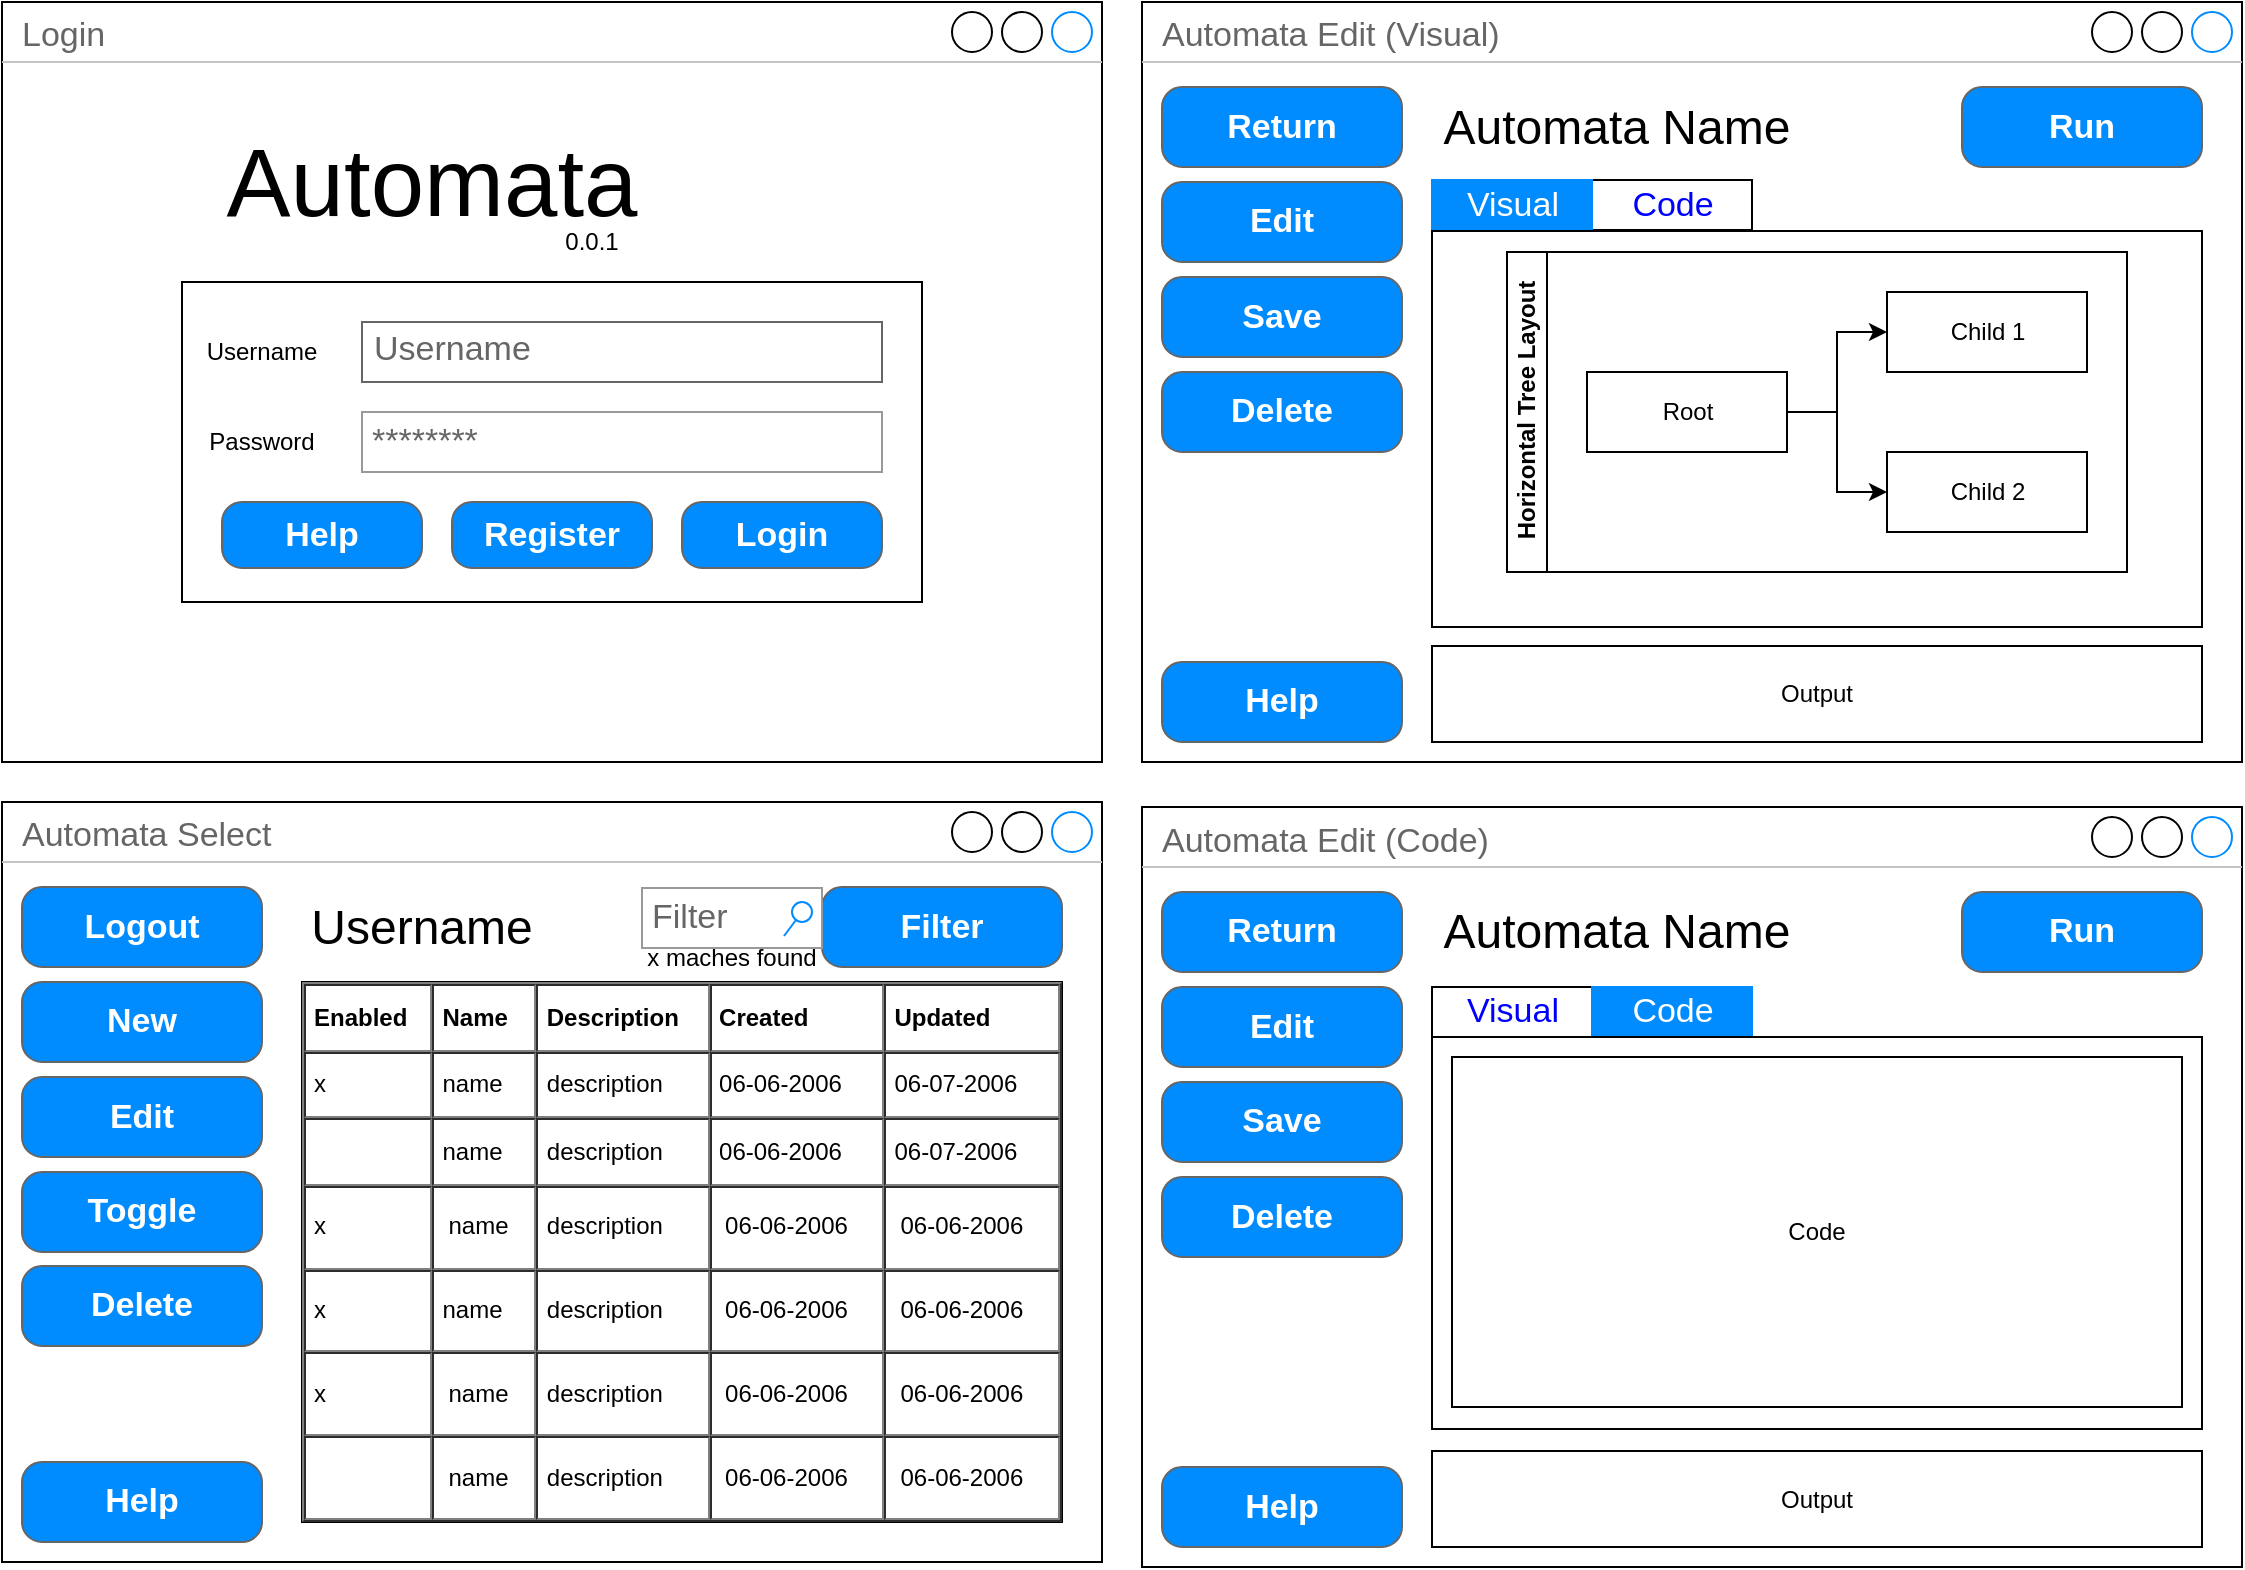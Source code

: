 <mxfile version="10.7.5" type="device"><diagram id="bvlkp5UhNsCH2PyI39Mq" name="Page-1"><mxGraphModel dx="1383" dy="824" grid="1" gridSize="10" guides="1" tooltips="1" connect="1" arrows="1" fold="1" page="1" pageScale="1" pageWidth="850" pageHeight="1100" math="0" shadow="0"><root><mxCell id="0"/><mxCell id="1" parent="0"/><mxCell id="ST9jWioXRv3fNXu4Ta6h-1" value="Login&lt;br&gt;" style="strokeWidth=1;shadow=0;dashed=0;align=center;html=1;shape=mxgraph.mockup.containers.window;align=left;verticalAlign=top;spacingLeft=8;strokeColor2=#008cff;strokeColor3=#c4c4c4;fontColor=#666666;fillColor=#ffffff;mainText=;fontSize=17;labelBackgroundColor=none;" vertex="1" parent="1"><mxGeometry x="10" y="10" width="550" height="380" as="geometry"/></mxCell><mxCell id="ST9jWioXRv3fNXu4Ta6h-4" value="" style="rounded=0;whiteSpace=wrap;html=1;" vertex="1" parent="1"><mxGeometry x="100" y="150" width="370" height="160" as="geometry"/></mxCell><mxCell id="ST9jWioXRv3fNXu4Ta6h-3" value="Username" style="strokeWidth=1;shadow=0;dashed=0;align=center;html=1;shape=mxgraph.mockup.text.textBox;fillColor=#ffffff;fontColor=#666666;align=left;fontSize=17;spacingLeft=4;spacingTop=-3;strokeColor=#666666;mainText=" vertex="1" parent="1"><mxGeometry x="190" y="170" width="260" height="30" as="geometry"/></mxCell><mxCell id="ST9jWioXRv3fNXu4Ta6h-5" value="Login" style="strokeWidth=1;shadow=0;dashed=0;align=center;html=1;shape=mxgraph.mockup.buttons.button;strokeColor=#666666;fontColor=#ffffff;mainText=;buttonStyle=round;fontSize=17;fontStyle=1;fillColor=#008cff;whiteSpace=wrap;" vertex="1" parent="1"><mxGeometry x="350" y="260" width="100" height="33" as="geometry"/></mxCell><mxCell id="ST9jWioXRv3fNXu4Ta6h-6" value="Register" style="strokeWidth=1;shadow=0;dashed=0;align=center;html=1;shape=mxgraph.mockup.buttons.button;strokeColor=#666666;fontColor=#ffffff;mainText=;buttonStyle=round;fontSize=17;fontStyle=1;fillColor=#008cff;whiteSpace=wrap;" vertex="1" parent="1"><mxGeometry x="235" y="260" width="100" height="33" as="geometry"/></mxCell><mxCell id="ST9jWioXRv3fNXu4Ta6h-7" value="Help" style="strokeWidth=1;shadow=0;dashed=0;align=center;html=1;shape=mxgraph.mockup.buttons.button;strokeColor=#666666;fontColor=#ffffff;mainText=;buttonStyle=round;fontSize=17;fontStyle=1;fillColor=#008cff;whiteSpace=wrap;" vertex="1" parent="1"><mxGeometry x="120" y="260" width="100" height="33" as="geometry"/></mxCell><mxCell id="ST9jWioXRv3fNXu4Ta6h-8" value="0.0.1" style="text;html=1;strokeColor=none;fillColor=none;align=center;verticalAlign=middle;whiteSpace=wrap;rounded=0;" vertex="1" parent="1"><mxGeometry x="285" y="120" width="40" height="20" as="geometry"/></mxCell><mxCell id="ST9jWioXRv3fNXu4Ta6h-10" value="Password" style="text;html=1;strokeColor=none;fillColor=none;align=center;verticalAlign=middle;whiteSpace=wrap;rounded=0;" vertex="1" parent="1"><mxGeometry x="120" y="220" width="40" height="20" as="geometry"/></mxCell><mxCell id="ST9jWioXRv3fNXu4Ta6h-11" value="********" style="strokeWidth=1;shadow=0;dashed=0;align=center;html=1;shape=mxgraph.mockup.forms.pwField;strokeColor=#999999;mainText=;align=left;fillColor=#ffffff;fontColor=#666666;fontSize=17;spacingLeft=3;" vertex="1" parent="1"><mxGeometry x="190" y="215" width="260" height="30" as="geometry"/></mxCell><mxCell id="ST9jWioXRv3fNXu4Ta6h-14" value="Automata" style="text;html=1;strokeColor=none;fillColor=none;align=center;verticalAlign=middle;whiteSpace=wrap;rounded=0;fontSize=48;" vertex="1" parent="1"><mxGeometry x="100" y="70" width="250" height="60" as="geometry"/></mxCell><mxCell id="ST9jWioXRv3fNXu4Ta6h-16" value="Username" style="text;html=1;strokeColor=none;fillColor=none;align=center;verticalAlign=middle;whiteSpace=wrap;rounded=0;" vertex="1" parent="1"><mxGeometry x="120" y="175" width="40" height="20" as="geometry"/></mxCell><mxCell id="ST9jWioXRv3fNXu4Ta6h-18" value="Automata Select&lt;br&gt;" style="strokeWidth=1;shadow=0;dashed=0;align=center;html=1;shape=mxgraph.mockup.containers.window;align=left;verticalAlign=top;spacingLeft=8;strokeColor2=#008cff;strokeColor3=#c4c4c4;fontColor=#666666;fillColor=#ffffff;mainText=;fontSize=17;labelBackgroundColor=none;" vertex="1" parent="1"><mxGeometry x="10" y="410" width="550" height="380" as="geometry"/></mxCell><mxCell id="ST9jWioXRv3fNXu4Ta6h-24" value="Filter&lt;br&gt;" style="strokeWidth=1;shadow=0;dashed=0;align=center;html=1;shape=mxgraph.mockup.buttons.button;strokeColor=#666666;fontColor=#ffffff;mainText=;buttonStyle=round;fontSize=17;fontStyle=1;fillColor=#008cff;whiteSpace=wrap;" vertex="1" parent="1"><mxGeometry x="420" y="452.5" width="120" height="40" as="geometry"/></mxCell><mxCell id="ST9jWioXRv3fNXu4Ta6h-25" value="Help&lt;br&gt;" style="strokeWidth=1;shadow=0;dashed=0;align=center;html=1;shape=mxgraph.mockup.buttons.button;strokeColor=#666666;fontColor=#ffffff;mainText=;buttonStyle=round;fontSize=17;fontStyle=1;fillColor=#008cff;whiteSpace=wrap;" vertex="1" parent="1"><mxGeometry x="20" y="740" width="120" height="40" as="geometry"/></mxCell><object label="&lt;table cellpadding=&quot;4&quot; cellspacing=&quot;0&quot; border=&quot;1&quot; style=&quot;font-size: 1em ; width: 100% ; height: 100%&quot;&gt;&lt;tbody&gt;&lt;tr&gt;&lt;th&gt;Enabled&lt;/th&gt;&lt;th&gt;Name&lt;/th&gt;&lt;td&gt;&lt;b&gt;Description&lt;/b&gt;&lt;/td&gt;&lt;td&gt;&lt;b&gt;Created&lt;/b&gt;&lt;/td&gt;&lt;td&gt;&lt;b&gt;Updated&lt;/b&gt;&lt;/td&gt;&lt;/tr&gt;&lt;tr&gt;&lt;td&gt;x&lt;/td&gt;&lt;td&gt;name&lt;/td&gt;&lt;td&gt;description&lt;/td&gt;&lt;td&gt;06-06-2006&lt;/td&gt;&lt;td&gt;06-07-2006&lt;/td&gt;&lt;/tr&gt;&lt;tr&gt;&lt;td&gt;&lt;br&gt;&lt;/td&gt;&lt;td&gt;name&lt;/td&gt;&lt;td&gt;description&lt;/td&gt;&lt;td&gt;06-06-2006&lt;/td&gt;&lt;td&gt;06-07-2006&lt;/td&gt;&lt;/tr&gt;&lt;tr&gt;&lt;td&gt;x&lt;/td&gt;&lt;td&gt;&lt;table&gt;&lt;tbody&gt;&lt;tr&gt;&lt;td&gt;name&lt;/td&gt;&lt;/tr&gt;&lt;/tbody&gt;&lt;/table&gt;&lt;/td&gt;&lt;td&gt;description&lt;/td&gt;&lt;td&gt;&lt;table&gt;&lt;tbody&gt;&lt;tr&gt;&lt;td&gt;06-06-2006&lt;br&gt;&lt;/td&gt;&lt;/tr&gt;&lt;/tbody&gt;&lt;/table&gt;&lt;/td&gt;&lt;td&gt;&lt;table&gt;&lt;tbody&gt;&lt;tr&gt;&lt;td&gt;06-06-2006&lt;br&gt;&lt;/td&gt;&lt;/tr&gt;&lt;/tbody&gt;&lt;/table&gt;&lt;/td&gt;&lt;/tr&gt;&lt;tr&gt;&lt;td&gt;x&lt;/td&gt;&lt;td&gt;name&lt;/td&gt;&lt;td&gt;description&lt;/td&gt;&lt;td&gt;&lt;table&gt;&lt;tbody&gt;&lt;tr&gt;&lt;td&gt;06-06-2006&lt;br&gt;&lt;/td&gt;&lt;/tr&gt;&lt;/tbody&gt;&lt;/table&gt;&lt;/td&gt;&lt;td&gt;&lt;table&gt;&lt;tbody&gt;&lt;tr&gt;&lt;td&gt;06-06-2006&lt;br&gt;&lt;/td&gt;&lt;/tr&gt;&lt;/tbody&gt;&lt;/table&gt;&lt;/td&gt;&lt;/tr&gt;&lt;tr&gt;&lt;td&gt;x&lt;/td&gt;&lt;td&gt;&lt;table&gt;&lt;tbody&gt;&lt;tr&gt;&lt;td&gt;name&lt;/td&gt;&lt;/tr&gt;&lt;/tbody&gt;&lt;/table&gt;&lt;/td&gt;&lt;td&gt;description&lt;br&gt;&lt;/td&gt;&lt;td&gt;&lt;table&gt;&lt;tbody&gt;&lt;tr&gt;&lt;td&gt;06-06-2006&lt;br&gt;&lt;/td&gt;&lt;/tr&gt;&lt;/tbody&gt;&lt;/table&gt;&lt;/td&gt;&lt;td&gt;&lt;table&gt;&lt;tbody&gt;&lt;tr&gt;&lt;td&gt;06-06-2006&lt;br&gt;&lt;/td&gt;&lt;/tr&gt;&lt;/tbody&gt;&lt;/table&gt;&lt;/td&gt;&lt;/tr&gt;&lt;tr&gt;&lt;td&gt;&lt;br&gt;&lt;/td&gt;&lt;td&gt;&lt;table&gt;&lt;tbody&gt;&lt;tr&gt;&lt;td&gt;name&lt;/td&gt;&lt;/tr&gt;&lt;/tbody&gt;&lt;/table&gt;&lt;/td&gt;&lt;td&gt;description&lt;br&gt;&lt;/td&gt;&lt;td&gt;&lt;table&gt;&lt;tbody&gt;&lt;tr&gt;&lt;td&gt;06-06-2006&lt;br&gt;&lt;/td&gt;&lt;/tr&gt;&lt;/tbody&gt;&lt;/table&gt;&lt;/td&gt;&lt;td&gt;&lt;table&gt;&lt;tbody&gt;&lt;tr&gt;&lt;td&gt;06-06-2006&lt;br&gt;&lt;/td&gt;&lt;/tr&gt;&lt;/tbody&gt;&lt;/table&gt;&lt;/td&gt;&lt;/tr&gt;&lt;/tbody&gt;&lt;/table&gt; " Enabled="" id="ST9jWioXRv3fNXu4Ta6h-26"><mxCell style="verticalAlign=top;align=left;overflow=fill;fillColor=#ffffff;fontSize=12;fontFamily=Helvetica;html=1;shadow=0;labelBackgroundColor=none;" vertex="1" parent="1"><mxGeometry x="160" y="500" width="380" height="270" as="geometry"/></mxCell></object><mxCell id="ST9jWioXRv3fNXu4Ta6h-71" value="New&lt;br&gt;" style="strokeWidth=1;shadow=0;dashed=0;align=center;html=1;shape=mxgraph.mockup.buttons.button;strokeColor=#666666;fontColor=#ffffff;mainText=;buttonStyle=round;fontSize=17;fontStyle=1;fillColor=#008cff;whiteSpace=wrap;" vertex="1" parent="1"><mxGeometry x="20" y="500" width="120" height="40" as="geometry"/></mxCell><mxCell id="ST9jWioXRv3fNXu4Ta6h-72" value="Edit&lt;br&gt;" style="strokeWidth=1;shadow=0;dashed=0;align=center;html=1;shape=mxgraph.mockup.buttons.button;strokeColor=#666666;fontColor=#ffffff;mainText=;buttonStyle=round;fontSize=17;fontStyle=1;fillColor=#008cff;whiteSpace=wrap;" vertex="1" parent="1"><mxGeometry x="20" y="547.5" width="120" height="40" as="geometry"/></mxCell><mxCell id="ST9jWioXRv3fNXu4Ta6h-74" value="Toggle&lt;br&gt;" style="strokeWidth=1;shadow=0;dashed=0;align=center;html=1;shape=mxgraph.mockup.buttons.button;strokeColor=#666666;fontColor=#ffffff;mainText=;buttonStyle=round;fontSize=17;fontStyle=1;fillColor=#008cff;whiteSpace=wrap;" vertex="1" parent="1"><mxGeometry x="20" y="595" width="120" height="40" as="geometry"/></mxCell><mxCell id="ST9jWioXRv3fNXu4Ta6h-75" value="Delete&lt;br&gt;" style="strokeWidth=1;shadow=0;dashed=0;align=center;html=1;shape=mxgraph.mockup.buttons.button;strokeColor=#666666;fontColor=#ffffff;mainText=;buttonStyle=round;fontSize=17;fontStyle=1;fillColor=#008cff;whiteSpace=wrap;" vertex="1" parent="1"><mxGeometry x="20" y="642" width="120" height="40" as="geometry"/></mxCell><mxCell id="ST9jWioXRv3fNXu4Ta6h-76" value="Automata Edit (Visual)&lt;br&gt;" style="strokeWidth=1;shadow=0;dashed=0;align=center;html=1;shape=mxgraph.mockup.containers.window;align=left;verticalAlign=top;spacingLeft=8;strokeColor2=#008cff;strokeColor3=#c4c4c4;fontColor=#666666;fillColor=#ffffff;mainText=;fontSize=17;labelBackgroundColor=none;" vertex="1" parent="1"><mxGeometry x="580" y="10" width="550" height="380" as="geometry"/></mxCell><mxCell id="ST9jWioXRv3fNXu4Ta6h-77" value="Run&lt;br&gt;" style="strokeWidth=1;shadow=0;dashed=0;align=center;html=1;shape=mxgraph.mockup.buttons.button;strokeColor=#666666;fontColor=#ffffff;mainText=;buttonStyle=round;fontSize=17;fontStyle=1;fillColor=#008cff;whiteSpace=wrap;" vertex="1" parent="1"><mxGeometry x="990" y="52.5" width="120" height="40" as="geometry"/></mxCell><mxCell id="ST9jWioXRv3fNXu4Ta6h-78" value="Help&lt;br&gt;" style="strokeWidth=1;shadow=0;dashed=0;align=center;html=1;shape=mxgraph.mockup.buttons.button;strokeColor=#666666;fontColor=#ffffff;mainText=;buttonStyle=round;fontSize=17;fontStyle=1;fillColor=#008cff;whiteSpace=wrap;" vertex="1" parent="1"><mxGeometry x="590" y="340" width="120" height="40" as="geometry"/></mxCell><mxCell id="ST9jWioXRv3fNXu4Ta6h-85" value="Edit&lt;br&gt;" style="strokeWidth=1;shadow=0;dashed=0;align=center;html=1;shape=mxgraph.mockup.buttons.button;strokeColor=#666666;fontColor=#ffffff;mainText=;buttonStyle=round;fontSize=17;fontStyle=1;fillColor=#008cff;whiteSpace=wrap;" vertex="1" parent="1"><mxGeometry x="590" y="100" width="120" height="40" as="geometry"/></mxCell><mxCell id="ST9jWioXRv3fNXu4Ta6h-86" value="Save&lt;br&gt;" style="strokeWidth=1;shadow=0;dashed=0;align=center;html=1;shape=mxgraph.mockup.buttons.button;strokeColor=#666666;fontColor=#ffffff;mainText=;buttonStyle=round;fontSize=17;fontStyle=1;fillColor=#008cff;whiteSpace=wrap;" vertex="1" parent="1"><mxGeometry x="590" y="147.5" width="120" height="40" as="geometry"/></mxCell><mxCell id="ST9jWioXRv3fNXu4Ta6h-88" value="Delete&lt;br&gt;" style="strokeWidth=1;shadow=0;dashed=0;align=center;html=1;shape=mxgraph.mockup.buttons.button;strokeColor=#666666;fontColor=#ffffff;mainText=;buttonStyle=round;fontSize=17;fontStyle=1;fillColor=#008cff;whiteSpace=wrap;" vertex="1" parent="1"><mxGeometry x="590" y="195" width="120" height="40" as="geometry"/></mxCell><mxCell id="ST9jWioXRv3fNXu4Ta6h-89" value="Return&lt;br&gt;" style="strokeWidth=1;shadow=0;dashed=0;align=center;html=1;shape=mxgraph.mockup.buttons.button;strokeColor=#666666;fontColor=#ffffff;mainText=;buttonStyle=round;fontSize=17;fontStyle=1;fillColor=#008cff;whiteSpace=wrap;" vertex="1" parent="1"><mxGeometry x="590" y="52.5" width="120" height="40" as="geometry"/></mxCell><mxCell id="ST9jWioXRv3fNXu4Ta6h-92" value="Automata Name" style="text;html=1;strokeColor=none;fillColor=none;align=center;verticalAlign=middle;whiteSpace=wrap;rounded=0;fontSize=24;" vertex="1" parent="1"><mxGeometry x="725" y="52.5" width="185" height="40" as="geometry"/></mxCell><mxCell id="ST9jWioXRv3fNXu4Ta6h-94" value="Username" style="text;html=1;strokeColor=none;fillColor=none;align=center;verticalAlign=middle;whiteSpace=wrap;rounded=0;fontSize=24;" vertex="1" parent="1"><mxGeometry x="160" y="453" width="120" height="40" as="geometry"/></mxCell><mxCell id="ST9jWioXRv3fNXu4Ta6h-96" value="Logout&lt;br&gt;" style="strokeWidth=1;shadow=0;dashed=0;align=center;html=1;shape=mxgraph.mockup.buttons.button;strokeColor=#666666;fontColor=#ffffff;mainText=;buttonStyle=round;fontSize=17;fontStyle=1;fillColor=#008cff;whiteSpace=wrap;" vertex="1" parent="1"><mxGeometry x="20" y="452.5" width="120" height="40" as="geometry"/></mxCell><mxCell id="ST9jWioXRv3fNXu4Ta6h-97" value="x maches found" style="text;html=1;strokeColor=none;fillColor=none;align=center;verticalAlign=middle;whiteSpace=wrap;rounded=0;" vertex="1" parent="1"><mxGeometry x="330" y="478" width="90" height="20" as="geometry"/></mxCell><mxCell id="ST9jWioXRv3fNXu4Ta6h-110" value="Code" style="strokeColor=inherit;fillColor=inherit;gradientColor=inherit;strokeWidth=1;shadow=0;dashed=0;align=center;html=1;shape=mxgraph.mockup.text.rrect;rSize=0;fontSize=17;fontColor=#0000ff;" vertex="1" parent="1"><mxGeometry x="805" y="99" width="80" height="25" as="geometry"/></mxCell><mxCell id="ST9jWioXRv3fNXu4Ta6h-113" value="Visual" style="strokeWidth=1;shadow=0;dashed=0;align=center;html=1;shape=mxgraph.mockup.text.rrect;rSize=0;fontSize=17;fontColor=#ffffff;fillColor=#008cff;strokeColor=#008cff;" vertex="1" parent="1"><mxGeometry x="725" y="99" width="80" height="25" as="geometry"/></mxCell><mxCell id="ST9jWioXRv3fNXu4Ta6h-114" value="Filter" style="strokeWidth=1;shadow=0;dashed=0;align=center;html=1;shape=mxgraph.mockup.forms.searchBox;strokeColor=#999999;mainText=;fillColor=#ffffff;strokeColor2=#008cff;fontColor=#666666;fontSize=17;align=left;spacingLeft=3;labelBackgroundColor=none;" vertex="1" parent="1"><mxGeometry x="330" y="453" width="90" height="30" as="geometry"/></mxCell><mxCell id="ST9jWioXRv3fNXu4Ta6h-115" value="" style="rounded=0;whiteSpace=wrap;html=1;shadow=0;labelBackgroundColor=none;fillColor=#ffffff;gradientColor=none;fontSize=24;" vertex="1" parent="1"><mxGeometry x="725" y="124.5" width="385" height="198" as="geometry"/></mxCell><mxCell id="ST9jWioXRv3fNXu4Ta6h-131" value="Horizontal Tree Layout" style="swimlane;html=1;startSize=20;horizontal=0;childLayout=treeLayout;horizontalTree=1;resizable=0;containerType=tree;shadow=0;labelBackgroundColor=none;fillColor=#ffffff;gradientColor=none;fontSize=12;" vertex="1" parent="1"><mxGeometry x="762.5" y="135" width="310" height="160" as="geometry"/></mxCell><mxCell id="ST9jWioXRv3fNXu4Ta6h-132" value="Root" style="whiteSpace=wrap;html=1;" vertex="1" parent="ST9jWioXRv3fNXu4Ta6h-131"><mxGeometry x="40" y="60" width="100" height="40" as="geometry"/></mxCell><mxCell id="ST9jWioXRv3fNXu4Ta6h-133" value="Child 1" style="whiteSpace=wrap;html=1;" vertex="1" parent="ST9jWioXRv3fNXu4Ta6h-131"><mxGeometry x="190" y="20" width="100" height="40" as="geometry"/></mxCell><mxCell id="ST9jWioXRv3fNXu4Ta6h-134" value="" style="edgeStyle=elbowEdgeStyle;elbow=horizontal;html=1;rounded=0;" edge="1" parent="ST9jWioXRv3fNXu4Ta6h-131" source="ST9jWioXRv3fNXu4Ta6h-132" target="ST9jWioXRv3fNXu4Ta6h-133"><mxGeometry relative="1" as="geometry"/></mxCell><mxCell id="ST9jWioXRv3fNXu4Ta6h-135" value="Child 2" style="whiteSpace=wrap;html=1;" vertex="1" parent="ST9jWioXRv3fNXu4Ta6h-131"><mxGeometry x="190" y="100" width="100" height="40" as="geometry"/></mxCell><mxCell id="ST9jWioXRv3fNXu4Ta6h-136" value="" style="edgeStyle=elbowEdgeStyle;elbow=horizontal;html=1;rounded=0;" edge="1" parent="ST9jWioXRv3fNXu4Ta6h-131" source="ST9jWioXRv3fNXu4Ta6h-132" target="ST9jWioXRv3fNXu4Ta6h-135"><mxGeometry relative="1" as="geometry"/></mxCell><mxCell id="ST9jWioXRv3fNXu4Ta6h-137" value="Automata Edit (Code)&lt;br&gt;" style="strokeWidth=1;shadow=0;dashed=0;align=center;html=1;shape=mxgraph.mockup.containers.window;align=left;verticalAlign=top;spacingLeft=8;strokeColor2=#008cff;strokeColor3=#c4c4c4;fontColor=#666666;fillColor=#ffffff;mainText=;fontSize=17;labelBackgroundColor=none;" vertex="1" parent="1"><mxGeometry x="580" y="412.5" width="550" height="380" as="geometry"/></mxCell><mxCell id="ST9jWioXRv3fNXu4Ta6h-138" value="Run&lt;br&gt;" style="strokeWidth=1;shadow=0;dashed=0;align=center;html=1;shape=mxgraph.mockup.buttons.button;strokeColor=#666666;fontColor=#ffffff;mainText=;buttonStyle=round;fontSize=17;fontStyle=1;fillColor=#008cff;whiteSpace=wrap;" vertex="1" parent="1"><mxGeometry x="990" y="455" width="120" height="40" as="geometry"/></mxCell><mxCell id="ST9jWioXRv3fNXu4Ta6h-139" value="Help&lt;br&gt;" style="strokeWidth=1;shadow=0;dashed=0;align=center;html=1;shape=mxgraph.mockup.buttons.button;strokeColor=#666666;fontColor=#ffffff;mainText=;buttonStyle=round;fontSize=17;fontStyle=1;fillColor=#008cff;whiteSpace=wrap;" vertex="1" parent="1"><mxGeometry x="590" y="742.5" width="120" height="40" as="geometry"/></mxCell><mxCell id="ST9jWioXRv3fNXu4Ta6h-140" value="Edit&lt;br&gt;" style="strokeWidth=1;shadow=0;dashed=0;align=center;html=1;shape=mxgraph.mockup.buttons.button;strokeColor=#666666;fontColor=#ffffff;mainText=;buttonStyle=round;fontSize=17;fontStyle=1;fillColor=#008cff;whiteSpace=wrap;" vertex="1" parent="1"><mxGeometry x="590" y="502.5" width="120" height="40" as="geometry"/></mxCell><mxCell id="ST9jWioXRv3fNXu4Ta6h-141" value="Save&lt;br&gt;" style="strokeWidth=1;shadow=0;dashed=0;align=center;html=1;shape=mxgraph.mockup.buttons.button;strokeColor=#666666;fontColor=#ffffff;mainText=;buttonStyle=round;fontSize=17;fontStyle=1;fillColor=#008cff;whiteSpace=wrap;" vertex="1" parent="1"><mxGeometry x="590" y="550" width="120" height="40" as="geometry"/></mxCell><mxCell id="ST9jWioXRv3fNXu4Ta6h-142" value="Delete&lt;br&gt;" style="strokeWidth=1;shadow=0;dashed=0;align=center;html=1;shape=mxgraph.mockup.buttons.button;strokeColor=#666666;fontColor=#ffffff;mainText=;buttonStyle=round;fontSize=17;fontStyle=1;fillColor=#008cff;whiteSpace=wrap;" vertex="1" parent="1"><mxGeometry x="590" y="597.5" width="120" height="40" as="geometry"/></mxCell><mxCell id="ST9jWioXRv3fNXu4Ta6h-143" value="Return&lt;br&gt;" style="strokeWidth=1;shadow=0;dashed=0;align=center;html=1;shape=mxgraph.mockup.buttons.button;strokeColor=#666666;fontColor=#ffffff;mainText=;buttonStyle=round;fontSize=17;fontStyle=1;fillColor=#008cff;whiteSpace=wrap;" vertex="1" parent="1"><mxGeometry x="590" y="455" width="120" height="40" as="geometry"/></mxCell><mxCell id="ST9jWioXRv3fNXu4Ta6h-144" value="Automata Name" style="text;html=1;strokeColor=none;fillColor=none;align=center;verticalAlign=middle;whiteSpace=wrap;rounded=0;fontSize=24;" vertex="1" parent="1"><mxGeometry x="725" y="455" width="185" height="40" as="geometry"/></mxCell><mxCell id="ST9jWioXRv3fNXu4Ta6h-145" value="Visual" style="strokeColor=inherit;fillColor=inherit;gradientColor=inherit;strokeWidth=1;shadow=0;dashed=0;align=center;html=1;shape=mxgraph.mockup.text.rrect;rSize=0;fontSize=17;fontColor=#0000ff;" vertex="1" parent="1"><mxGeometry x="725" y="502.5" width="80" height="25" as="geometry"/></mxCell><mxCell id="ST9jWioXRv3fNXu4Ta6h-146" value="Code" style="strokeWidth=1;shadow=0;dashed=0;align=center;html=1;shape=mxgraph.mockup.text.rrect;rSize=0;fontSize=17;fontColor=#ffffff;fillColor=#008cff;strokeColor=#008cff;" vertex="1" parent="1"><mxGeometry x="805" y="502.5" width="80" height="25" as="geometry"/></mxCell><mxCell id="ST9jWioXRv3fNXu4Ta6h-147" value="" style="rounded=0;whiteSpace=wrap;html=1;shadow=0;labelBackgroundColor=none;fillColor=#ffffff;gradientColor=none;fontSize=24;" vertex="1" parent="1"><mxGeometry x="725" y="527.5" width="385" height="196" as="geometry"/></mxCell><mxCell id="ST9jWioXRv3fNXu4Ta6h-154" value="Code&lt;div style=&quot;text-align: left&quot;&gt;&lt;/div&gt;" style="rounded=0;whiteSpace=wrap;html=1;shadow=0;labelBackgroundColor=none;fillColor=#ffffff;gradientColor=none;fontSize=12;" vertex="1" parent="1"><mxGeometry x="735" y="537.5" width="365" height="175" as="geometry"/></mxCell><mxCell id="ST9jWioXRv3fNXu4Ta6h-155" value="Output" style="rounded=0;whiteSpace=wrap;html=1;shadow=0;labelBackgroundColor=none;fillColor=#ffffff;gradientColor=none;fontSize=12;" vertex="1" parent="1"><mxGeometry x="725" y="734.5" width="385" height="48" as="geometry"/></mxCell><mxCell id="ST9jWioXRv3fNXu4Ta6h-158" value="Output" style="rounded=0;whiteSpace=wrap;html=1;shadow=0;labelBackgroundColor=none;fillColor=#ffffff;gradientColor=none;fontSize=12;" vertex="1" parent="1"><mxGeometry x="725" y="332" width="385" height="48" as="geometry"/></mxCell></root></mxGraphModel></diagram></mxfile>